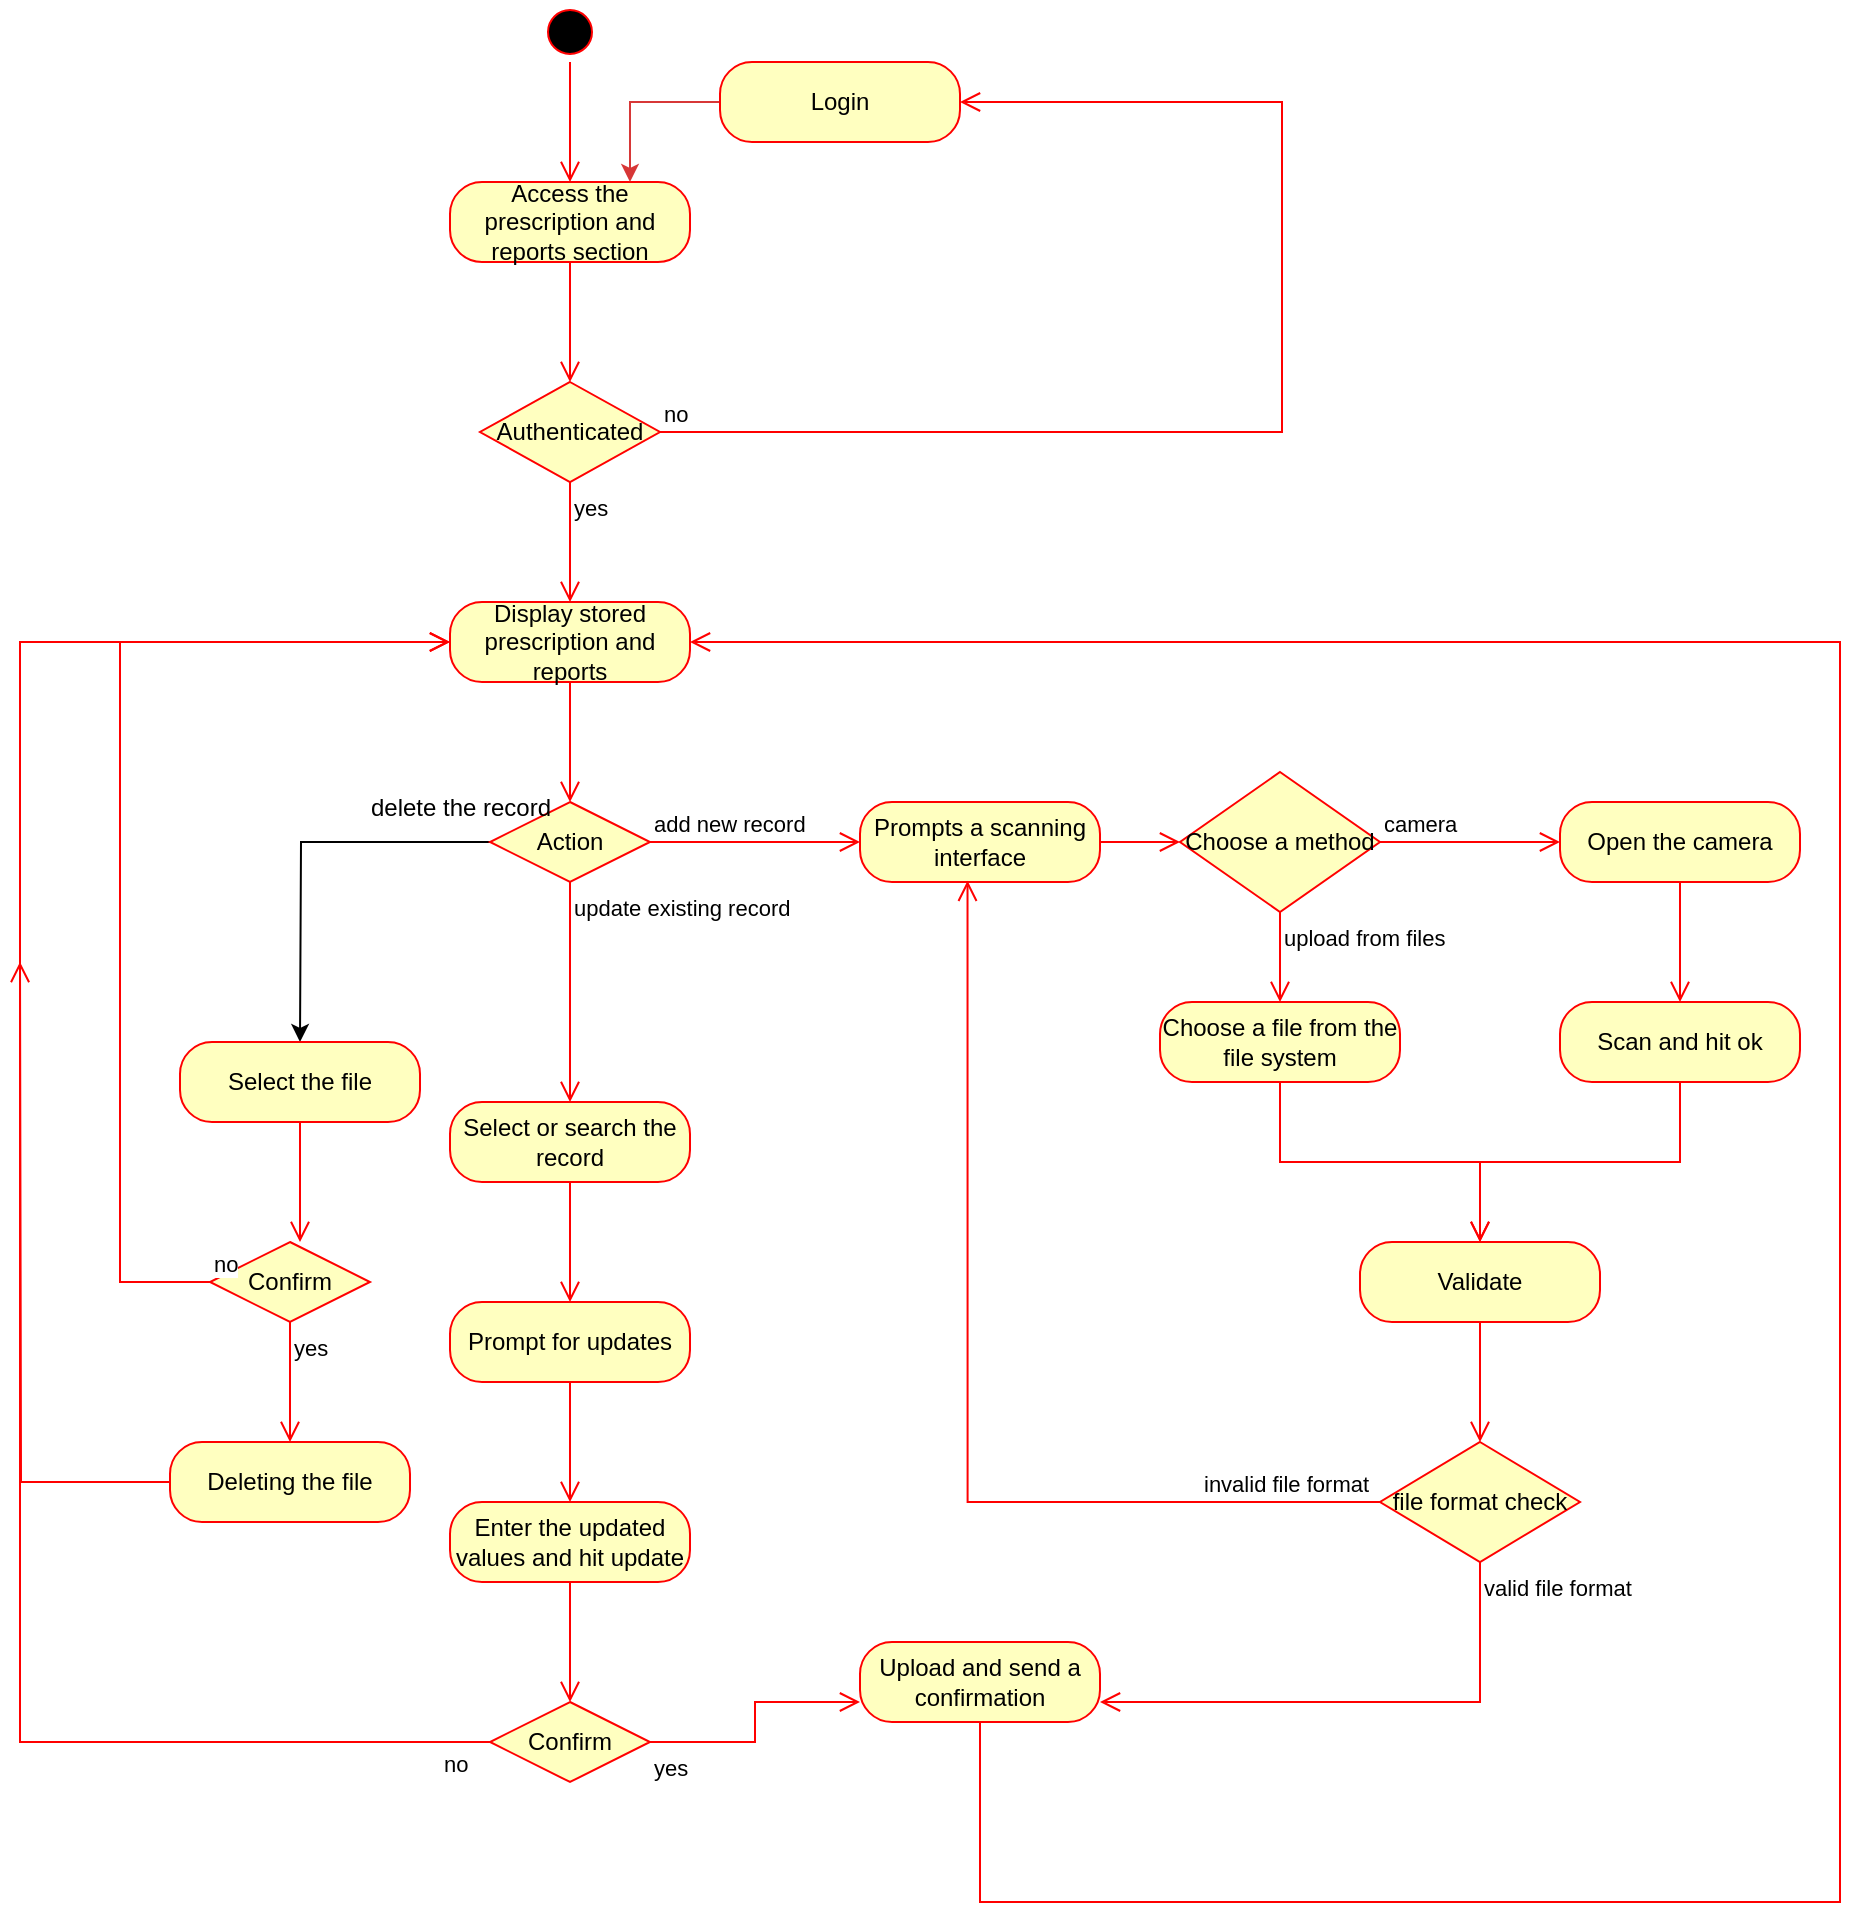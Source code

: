 <mxfile version="24.2.2" type="github">
  <diagram name="Page-1" id="ELzC7Gz1S9zcipFEYV6O">
    <mxGraphModel dx="2842" dy="2218" grid="1" gridSize="10" guides="1" tooltips="1" connect="1" arrows="1" fold="1" page="1" pageScale="1" pageWidth="850" pageHeight="1100" math="0" shadow="0">
      <root>
        <mxCell id="0" />
        <mxCell id="1" parent="0" />
        <mxCell id="fWyK5Vm0Hm_J80TtpJjF-6" value="" style="ellipse;html=1;shape=startState;fillColor=#000000;strokeColor=#ff0000;" vertex="1" parent="1">
          <mxGeometry x="190" y="-1090" width="30" height="30" as="geometry" />
        </mxCell>
        <mxCell id="fWyK5Vm0Hm_J80TtpJjF-7" value="" style="edgeStyle=orthogonalEdgeStyle;html=1;verticalAlign=bottom;endArrow=open;endSize=8;strokeColor=#ff0000;rounded=0;" edge="1" source="fWyK5Vm0Hm_J80TtpJjF-6" parent="1">
          <mxGeometry relative="1" as="geometry">
            <mxPoint x="205" y="-1000" as="targetPoint" />
          </mxGeometry>
        </mxCell>
        <mxCell id="fWyK5Vm0Hm_J80TtpJjF-8" value="Access the prescription and reports section" style="rounded=1;whiteSpace=wrap;html=1;arcSize=40;fontColor=#000000;fillColor=#ffffc0;strokeColor=#ff0000;" vertex="1" parent="1">
          <mxGeometry x="145" y="-1000" width="120" height="40" as="geometry" />
        </mxCell>
        <mxCell id="fWyK5Vm0Hm_J80TtpJjF-9" value="" style="edgeStyle=orthogonalEdgeStyle;html=1;verticalAlign=bottom;endArrow=open;endSize=8;strokeColor=#ff0000;rounded=0;" edge="1" source="fWyK5Vm0Hm_J80TtpJjF-8" parent="1">
          <mxGeometry relative="1" as="geometry">
            <mxPoint x="205" y="-900" as="targetPoint" />
          </mxGeometry>
        </mxCell>
        <mxCell id="fWyK5Vm0Hm_J80TtpJjF-10" value="Authenticated" style="rhombus;whiteSpace=wrap;html=1;fontColor=#000000;fillColor=#ffffc0;strokeColor=#ff0000;" vertex="1" parent="1">
          <mxGeometry x="160" y="-900" width="90" height="50" as="geometry" />
        </mxCell>
        <mxCell id="fWyK5Vm0Hm_J80TtpJjF-11" value="no" style="edgeStyle=orthogonalEdgeStyle;html=1;align=left;verticalAlign=bottom;endArrow=open;endSize=8;strokeColor=#ff0000;rounded=0;" edge="1" source="fWyK5Vm0Hm_J80TtpJjF-10" parent="1" target="fWyK5Vm0Hm_J80TtpJjF-14">
          <mxGeometry x="-1" relative="1" as="geometry">
            <mxPoint x="430" y="-1030" as="targetPoint" />
            <Array as="points">
              <mxPoint x="561" y="-875" />
            </Array>
          </mxGeometry>
        </mxCell>
        <mxCell id="fWyK5Vm0Hm_J80TtpJjF-12" value="yes" style="edgeStyle=orthogonalEdgeStyle;html=1;align=left;verticalAlign=top;endArrow=open;endSize=8;strokeColor=#ff0000;rounded=0;" edge="1" source="fWyK5Vm0Hm_J80TtpJjF-10" parent="1">
          <mxGeometry x="-1" relative="1" as="geometry">
            <mxPoint x="205" y="-790" as="targetPoint" />
            <Array as="points">
              <mxPoint x="205" y="-790" />
            </Array>
          </mxGeometry>
        </mxCell>
        <mxCell id="fWyK5Vm0Hm_J80TtpJjF-15" style="edgeStyle=orthogonalEdgeStyle;rounded=0;orthogonalLoop=1;jettySize=auto;html=1;entryX=0.75;entryY=0;entryDx=0;entryDy=0;strokeColor=#D73737;" edge="1" parent="1" source="fWyK5Vm0Hm_J80TtpJjF-14" target="fWyK5Vm0Hm_J80TtpJjF-8">
          <mxGeometry relative="1" as="geometry" />
        </mxCell>
        <mxCell id="fWyK5Vm0Hm_J80TtpJjF-14" value="Login" style="rounded=1;whiteSpace=wrap;html=1;arcSize=40;fontColor=#000000;fillColor=#ffffc0;strokeColor=#ff0000;" vertex="1" parent="1">
          <mxGeometry x="280" y="-1060" width="120" height="40" as="geometry" />
        </mxCell>
        <mxCell id="fWyK5Vm0Hm_J80TtpJjF-16" value="Display stored prescription and reports" style="rounded=1;whiteSpace=wrap;html=1;arcSize=40;fontColor=#000000;fillColor=#ffffc0;strokeColor=#ff0000;" vertex="1" parent="1">
          <mxGeometry x="145" y="-790" width="120" height="40" as="geometry" />
        </mxCell>
        <mxCell id="fWyK5Vm0Hm_J80TtpJjF-17" value="" style="edgeStyle=orthogonalEdgeStyle;html=1;verticalAlign=bottom;endArrow=open;endSize=8;strokeColor=#ff0000;rounded=0;" edge="1" source="fWyK5Vm0Hm_J80TtpJjF-16" parent="1">
          <mxGeometry relative="1" as="geometry">
            <mxPoint x="205" y="-690" as="targetPoint" />
          </mxGeometry>
        </mxCell>
        <mxCell id="fWyK5Vm0Hm_J80TtpJjF-53" style="edgeStyle=orthogonalEdgeStyle;rounded=0;orthogonalLoop=1;jettySize=auto;html=1;" edge="1" parent="1" source="fWyK5Vm0Hm_J80TtpJjF-18">
          <mxGeometry relative="1" as="geometry">
            <mxPoint x="70" y="-570" as="targetPoint" />
          </mxGeometry>
        </mxCell>
        <mxCell id="fWyK5Vm0Hm_J80TtpJjF-18" value="Action" style="rhombus;whiteSpace=wrap;html=1;fontColor=#000000;fillColor=#ffffc0;strokeColor=#ff0000;" vertex="1" parent="1">
          <mxGeometry x="165" y="-690" width="80" height="40" as="geometry" />
        </mxCell>
        <mxCell id="fWyK5Vm0Hm_J80TtpJjF-19" value="add new record" style="edgeStyle=orthogonalEdgeStyle;html=1;align=left;verticalAlign=bottom;endArrow=open;endSize=8;strokeColor=#ff0000;rounded=0;" edge="1" source="fWyK5Vm0Hm_J80TtpJjF-18" parent="1">
          <mxGeometry x="-1" relative="1" as="geometry">
            <mxPoint x="350" y="-670" as="targetPoint" />
          </mxGeometry>
        </mxCell>
        <mxCell id="fWyK5Vm0Hm_J80TtpJjF-20" value="update existing record" style="edgeStyle=orthogonalEdgeStyle;html=1;align=left;verticalAlign=top;endArrow=open;endSize=8;strokeColor=#ff0000;rounded=0;" edge="1" source="fWyK5Vm0Hm_J80TtpJjF-18" parent="1">
          <mxGeometry x="-1" relative="1" as="geometry">
            <mxPoint x="205" y="-540" as="targetPoint" />
          </mxGeometry>
        </mxCell>
        <mxCell id="fWyK5Vm0Hm_J80TtpJjF-21" value="Prompts a scanning interface" style="rounded=1;whiteSpace=wrap;html=1;arcSize=40;fontColor=#000000;fillColor=#ffffc0;strokeColor=#ff0000;" vertex="1" parent="1">
          <mxGeometry x="350" y="-690" width="120" height="40" as="geometry" />
        </mxCell>
        <mxCell id="fWyK5Vm0Hm_J80TtpJjF-22" value="" style="edgeStyle=orthogonalEdgeStyle;html=1;verticalAlign=bottom;endArrow=open;endSize=8;strokeColor=#ff0000;rounded=0;entryX=0;entryY=0.5;entryDx=0;entryDy=0;" edge="1" source="fWyK5Vm0Hm_J80TtpJjF-21" parent="1" target="fWyK5Vm0Hm_J80TtpJjF-25">
          <mxGeometry relative="1" as="geometry">
            <mxPoint x="470" y="-760" as="targetPoint" />
          </mxGeometry>
        </mxCell>
        <mxCell id="fWyK5Vm0Hm_J80TtpJjF-25" value="Choose a method" style="rhombus;whiteSpace=wrap;html=1;fontColor=#000000;fillColor=#ffffc0;strokeColor=#ff0000;" vertex="1" parent="1">
          <mxGeometry x="510" y="-705" width="100" height="70" as="geometry" />
        </mxCell>
        <mxCell id="fWyK5Vm0Hm_J80TtpJjF-26" value="camera" style="edgeStyle=orthogonalEdgeStyle;html=1;align=left;verticalAlign=bottom;endArrow=open;endSize=8;strokeColor=#ff0000;rounded=0;" edge="1" source="fWyK5Vm0Hm_J80TtpJjF-25" parent="1">
          <mxGeometry x="-1" relative="1" as="geometry">
            <mxPoint x="700" y="-670" as="targetPoint" />
          </mxGeometry>
        </mxCell>
        <mxCell id="fWyK5Vm0Hm_J80TtpJjF-27" value="upload from files" style="edgeStyle=orthogonalEdgeStyle;html=1;align=left;verticalAlign=top;endArrow=open;endSize=8;strokeColor=#ff0000;rounded=0;" edge="1" source="fWyK5Vm0Hm_J80TtpJjF-25" parent="1">
          <mxGeometry x="-1" relative="1" as="geometry">
            <mxPoint x="560" y="-590" as="targetPoint" />
          </mxGeometry>
        </mxCell>
        <mxCell id="fWyK5Vm0Hm_J80TtpJjF-28" value="Open the camera" style="rounded=1;whiteSpace=wrap;html=1;arcSize=40;fontColor=#000000;fillColor=#ffffc0;strokeColor=#ff0000;" vertex="1" parent="1">
          <mxGeometry x="700" y="-690" width="120" height="40" as="geometry" />
        </mxCell>
        <mxCell id="fWyK5Vm0Hm_J80TtpJjF-29" value="" style="edgeStyle=orthogonalEdgeStyle;html=1;verticalAlign=bottom;endArrow=open;endSize=8;strokeColor=#ff0000;rounded=0;" edge="1" source="fWyK5Vm0Hm_J80TtpJjF-28" parent="1">
          <mxGeometry relative="1" as="geometry">
            <mxPoint x="760" y="-590" as="targetPoint" />
          </mxGeometry>
        </mxCell>
        <mxCell id="fWyK5Vm0Hm_J80TtpJjF-30" value="Scan and hit ok" style="rounded=1;whiteSpace=wrap;html=1;arcSize=40;fontColor=#000000;fillColor=#ffffc0;strokeColor=#ff0000;" vertex="1" parent="1">
          <mxGeometry x="700" y="-590" width="120" height="40" as="geometry" />
        </mxCell>
        <mxCell id="fWyK5Vm0Hm_J80TtpJjF-31" value="" style="edgeStyle=orthogonalEdgeStyle;html=1;verticalAlign=bottom;endArrow=open;endSize=8;strokeColor=#ff0000;rounded=0;entryX=0.5;entryY=0;entryDx=0;entryDy=0;" edge="1" source="fWyK5Vm0Hm_J80TtpJjF-30" parent="1" target="fWyK5Vm0Hm_J80TtpJjF-34">
          <mxGeometry relative="1" as="geometry">
            <mxPoint x="760" y="-490" as="targetPoint" />
            <Array as="points">
              <mxPoint x="760" y="-510" />
              <mxPoint x="660" y="-510" />
            </Array>
          </mxGeometry>
        </mxCell>
        <mxCell id="fWyK5Vm0Hm_J80TtpJjF-32" value="Choose a file from the file system" style="rounded=1;whiteSpace=wrap;html=1;arcSize=40;fontColor=#000000;fillColor=#ffffc0;strokeColor=#ff0000;" vertex="1" parent="1">
          <mxGeometry x="500" y="-590" width="120" height="40" as="geometry" />
        </mxCell>
        <mxCell id="fWyK5Vm0Hm_J80TtpJjF-33" value="" style="edgeStyle=orthogonalEdgeStyle;html=1;verticalAlign=bottom;endArrow=open;endSize=8;strokeColor=#ff0000;rounded=0;" edge="1" source="fWyK5Vm0Hm_J80TtpJjF-32" parent="1" target="fWyK5Vm0Hm_J80TtpJjF-34">
          <mxGeometry relative="1" as="geometry">
            <mxPoint x="560" y="-490" as="targetPoint" />
          </mxGeometry>
        </mxCell>
        <mxCell id="fWyK5Vm0Hm_J80TtpJjF-34" value="Validate" style="rounded=1;whiteSpace=wrap;html=1;arcSize=40;fontColor=#000000;fillColor=#ffffc0;strokeColor=#ff0000;" vertex="1" parent="1">
          <mxGeometry x="600" y="-470" width="120" height="40" as="geometry" />
        </mxCell>
        <mxCell id="fWyK5Vm0Hm_J80TtpJjF-35" value="" style="edgeStyle=orthogonalEdgeStyle;html=1;verticalAlign=bottom;endArrow=open;endSize=8;strokeColor=#ff0000;rounded=0;" edge="1" source="fWyK5Vm0Hm_J80TtpJjF-34" parent="1">
          <mxGeometry relative="1" as="geometry">
            <mxPoint x="660" y="-370" as="targetPoint" />
          </mxGeometry>
        </mxCell>
        <mxCell id="fWyK5Vm0Hm_J80TtpJjF-36" value="file format check" style="rhombus;whiteSpace=wrap;html=1;fontColor=#000000;fillColor=#ffffc0;strokeColor=#ff0000;" vertex="1" parent="1">
          <mxGeometry x="610" y="-370" width="100" height="60" as="geometry" />
        </mxCell>
        <mxCell id="fWyK5Vm0Hm_J80TtpJjF-37" value="invalid file format" style="edgeStyle=orthogonalEdgeStyle;html=1;align=left;verticalAlign=bottom;endArrow=open;endSize=8;strokeColor=#ff0000;rounded=0;entryX=0.448;entryY=0.985;entryDx=0;entryDy=0;entryPerimeter=0;" edge="1" source="fWyK5Vm0Hm_J80TtpJjF-36" parent="1" target="fWyK5Vm0Hm_J80TtpJjF-21">
          <mxGeometry x="-0.652" relative="1" as="geometry">
            <mxPoint x="800" y="-350" as="targetPoint" />
            <mxPoint as="offset" />
          </mxGeometry>
        </mxCell>
        <mxCell id="fWyK5Vm0Hm_J80TtpJjF-38" value="valid file format" style="edgeStyle=orthogonalEdgeStyle;html=1;align=left;verticalAlign=top;endArrow=open;endSize=8;strokeColor=#ff0000;rounded=0;entryX=1;entryY=0.75;entryDx=0;entryDy=0;" edge="1" source="fWyK5Vm0Hm_J80TtpJjF-36" parent="1" target="fWyK5Vm0Hm_J80TtpJjF-39">
          <mxGeometry x="-1" relative="1" as="geometry">
            <mxPoint x="660" y="-270" as="targetPoint" />
            <Array as="points">
              <mxPoint x="660" y="-240" />
            </Array>
          </mxGeometry>
        </mxCell>
        <mxCell id="fWyK5Vm0Hm_J80TtpJjF-39" value="Upload and send a confirmation" style="rounded=1;whiteSpace=wrap;html=1;arcSize=40;fontColor=#000000;fillColor=#ffffc0;strokeColor=#ff0000;" vertex="1" parent="1">
          <mxGeometry x="350" y="-270" width="120" height="40" as="geometry" />
        </mxCell>
        <mxCell id="fWyK5Vm0Hm_J80TtpJjF-40" value="" style="edgeStyle=orthogonalEdgeStyle;html=1;verticalAlign=bottom;endArrow=open;endSize=8;strokeColor=#ff0000;rounded=0;entryX=1;entryY=0.5;entryDx=0;entryDy=0;" edge="1" source="fWyK5Vm0Hm_J80TtpJjF-39" parent="1" target="fWyK5Vm0Hm_J80TtpJjF-16">
          <mxGeometry relative="1" as="geometry">
            <mxPoint x="410" y="-170" as="targetPoint" />
            <Array as="points">
              <mxPoint x="410" y="-140" />
              <mxPoint x="840" y="-140" />
              <mxPoint x="840" y="-770" />
            </Array>
          </mxGeometry>
        </mxCell>
        <mxCell id="fWyK5Vm0Hm_J80TtpJjF-41" value="Select or search the record" style="rounded=1;whiteSpace=wrap;html=1;arcSize=40;fontColor=#000000;fillColor=#ffffc0;strokeColor=#ff0000;" vertex="1" parent="1">
          <mxGeometry x="145" y="-540" width="120" height="40" as="geometry" />
        </mxCell>
        <mxCell id="fWyK5Vm0Hm_J80TtpJjF-42" value="" style="edgeStyle=orthogonalEdgeStyle;html=1;verticalAlign=bottom;endArrow=open;endSize=8;strokeColor=#ff0000;rounded=0;" edge="1" source="fWyK5Vm0Hm_J80TtpJjF-41" parent="1">
          <mxGeometry relative="1" as="geometry">
            <mxPoint x="205" y="-440" as="targetPoint" />
          </mxGeometry>
        </mxCell>
        <mxCell id="fWyK5Vm0Hm_J80TtpJjF-43" value="Prompt for updates" style="rounded=1;whiteSpace=wrap;html=1;arcSize=40;fontColor=#000000;fillColor=#ffffc0;strokeColor=#ff0000;" vertex="1" parent="1">
          <mxGeometry x="145" y="-440" width="120" height="40" as="geometry" />
        </mxCell>
        <mxCell id="fWyK5Vm0Hm_J80TtpJjF-44" value="" style="edgeStyle=orthogonalEdgeStyle;html=1;verticalAlign=bottom;endArrow=open;endSize=8;strokeColor=#ff0000;rounded=0;" edge="1" source="fWyK5Vm0Hm_J80TtpJjF-43" parent="1">
          <mxGeometry relative="1" as="geometry">
            <mxPoint x="205" y="-340" as="targetPoint" />
          </mxGeometry>
        </mxCell>
        <mxCell id="fWyK5Vm0Hm_J80TtpJjF-45" value="Enter the updated values and hit update" style="rounded=1;whiteSpace=wrap;html=1;arcSize=40;fontColor=#000000;fillColor=#ffffc0;strokeColor=#ff0000;" vertex="1" parent="1">
          <mxGeometry x="145" y="-340" width="120" height="40" as="geometry" />
        </mxCell>
        <mxCell id="fWyK5Vm0Hm_J80TtpJjF-46" value="" style="edgeStyle=orthogonalEdgeStyle;html=1;verticalAlign=bottom;endArrow=open;endSize=8;strokeColor=#ff0000;rounded=0;" edge="1" source="fWyK5Vm0Hm_J80TtpJjF-45" parent="1">
          <mxGeometry relative="1" as="geometry">
            <mxPoint x="205" y="-240" as="targetPoint" />
          </mxGeometry>
        </mxCell>
        <mxCell id="fWyK5Vm0Hm_J80TtpJjF-47" value="Confirm" style="rhombus;whiteSpace=wrap;html=1;fontColor=#000000;fillColor=#ffffc0;strokeColor=#ff0000;" vertex="1" parent="1">
          <mxGeometry x="165" y="-240" width="80" height="40" as="geometry" />
        </mxCell>
        <mxCell id="fWyK5Vm0Hm_J80TtpJjF-48" value="no" style="edgeStyle=orthogonalEdgeStyle;html=1;align=left;verticalAlign=bottom;endArrow=open;endSize=8;strokeColor=#ff0000;rounded=0;entryX=0;entryY=0.5;entryDx=0;entryDy=0;" edge="1" source="fWyK5Vm0Hm_J80TtpJjF-47" parent="1" target="fWyK5Vm0Hm_J80TtpJjF-16">
          <mxGeometry x="-0.949" y="20" relative="1" as="geometry">
            <mxPoint x="345" y="-220" as="targetPoint" />
            <Array as="points">
              <mxPoint x="-70" y="-220" />
              <mxPoint x="-70" y="-770" />
            </Array>
            <mxPoint as="offset" />
          </mxGeometry>
        </mxCell>
        <mxCell id="fWyK5Vm0Hm_J80TtpJjF-49" value="yes" style="edgeStyle=orthogonalEdgeStyle;html=1;align=left;verticalAlign=top;endArrow=open;endSize=8;strokeColor=#ff0000;rounded=0;entryX=0;entryY=0.75;entryDx=0;entryDy=0;" edge="1" source="fWyK5Vm0Hm_J80TtpJjF-47" parent="1" target="fWyK5Vm0Hm_J80TtpJjF-39">
          <mxGeometry x="-1" relative="1" as="geometry">
            <mxPoint x="205" y="-140" as="targetPoint" />
          </mxGeometry>
        </mxCell>
        <mxCell id="fWyK5Vm0Hm_J80TtpJjF-54" value="delete the record" style="text;html=1;align=center;verticalAlign=middle;resizable=0;points=[];autosize=1;strokeColor=none;fillColor=none;" vertex="1" parent="1">
          <mxGeometry x="95" y="-702" width="110" height="30" as="geometry" />
        </mxCell>
        <mxCell id="fWyK5Vm0Hm_J80TtpJjF-55" value="Select the file" style="rounded=1;whiteSpace=wrap;html=1;arcSize=40;fontColor=#000000;fillColor=#ffffc0;strokeColor=#ff0000;" vertex="1" parent="1">
          <mxGeometry x="10" y="-570" width="120" height="40" as="geometry" />
        </mxCell>
        <mxCell id="fWyK5Vm0Hm_J80TtpJjF-56" value="" style="edgeStyle=orthogonalEdgeStyle;html=1;verticalAlign=bottom;endArrow=open;endSize=8;strokeColor=#ff0000;rounded=0;" edge="1" source="fWyK5Vm0Hm_J80TtpJjF-55" parent="1">
          <mxGeometry relative="1" as="geometry">
            <mxPoint x="70" y="-470" as="targetPoint" />
          </mxGeometry>
        </mxCell>
        <mxCell id="fWyK5Vm0Hm_J80TtpJjF-57" value="Confirm" style="rhombus;whiteSpace=wrap;html=1;fontColor=#000000;fillColor=#ffffc0;strokeColor=#ff0000;" vertex="1" parent="1">
          <mxGeometry x="25" y="-470" width="80" height="40" as="geometry" />
        </mxCell>
        <mxCell id="fWyK5Vm0Hm_J80TtpJjF-58" value="no" style="edgeStyle=orthogonalEdgeStyle;html=1;align=left;verticalAlign=bottom;endArrow=open;endSize=8;strokeColor=#ff0000;rounded=0;" edge="1" source="fWyK5Vm0Hm_J80TtpJjF-57" parent="1" target="fWyK5Vm0Hm_J80TtpJjF-16">
          <mxGeometry x="-1" relative="1" as="geometry">
            <mxPoint x="205" y="-450" as="targetPoint" />
            <Array as="points">
              <mxPoint x="-20" y="-450" />
              <mxPoint x="-20" y="-770" />
            </Array>
          </mxGeometry>
        </mxCell>
        <mxCell id="fWyK5Vm0Hm_J80TtpJjF-59" value="yes" style="edgeStyle=orthogonalEdgeStyle;html=1;align=left;verticalAlign=top;endArrow=open;endSize=8;strokeColor=#ff0000;rounded=0;" edge="1" source="fWyK5Vm0Hm_J80TtpJjF-57" parent="1">
          <mxGeometry x="-1" relative="1" as="geometry">
            <mxPoint x="65" y="-370" as="targetPoint" />
          </mxGeometry>
        </mxCell>
        <mxCell id="fWyK5Vm0Hm_J80TtpJjF-60" value="Deleting the file" style="rounded=1;whiteSpace=wrap;html=1;arcSize=40;fontColor=#000000;fillColor=#ffffc0;strokeColor=#ff0000;" vertex="1" parent="1">
          <mxGeometry x="5" y="-370" width="120" height="40" as="geometry" />
        </mxCell>
        <mxCell id="fWyK5Vm0Hm_J80TtpJjF-61" value="" style="edgeStyle=orthogonalEdgeStyle;html=1;verticalAlign=bottom;endArrow=open;endSize=8;strokeColor=#ff0000;rounded=0;" edge="1" source="fWyK5Vm0Hm_J80TtpJjF-60" parent="1">
          <mxGeometry relative="1" as="geometry">
            <mxPoint x="-70" y="-610" as="targetPoint" />
          </mxGeometry>
        </mxCell>
      </root>
    </mxGraphModel>
  </diagram>
</mxfile>
